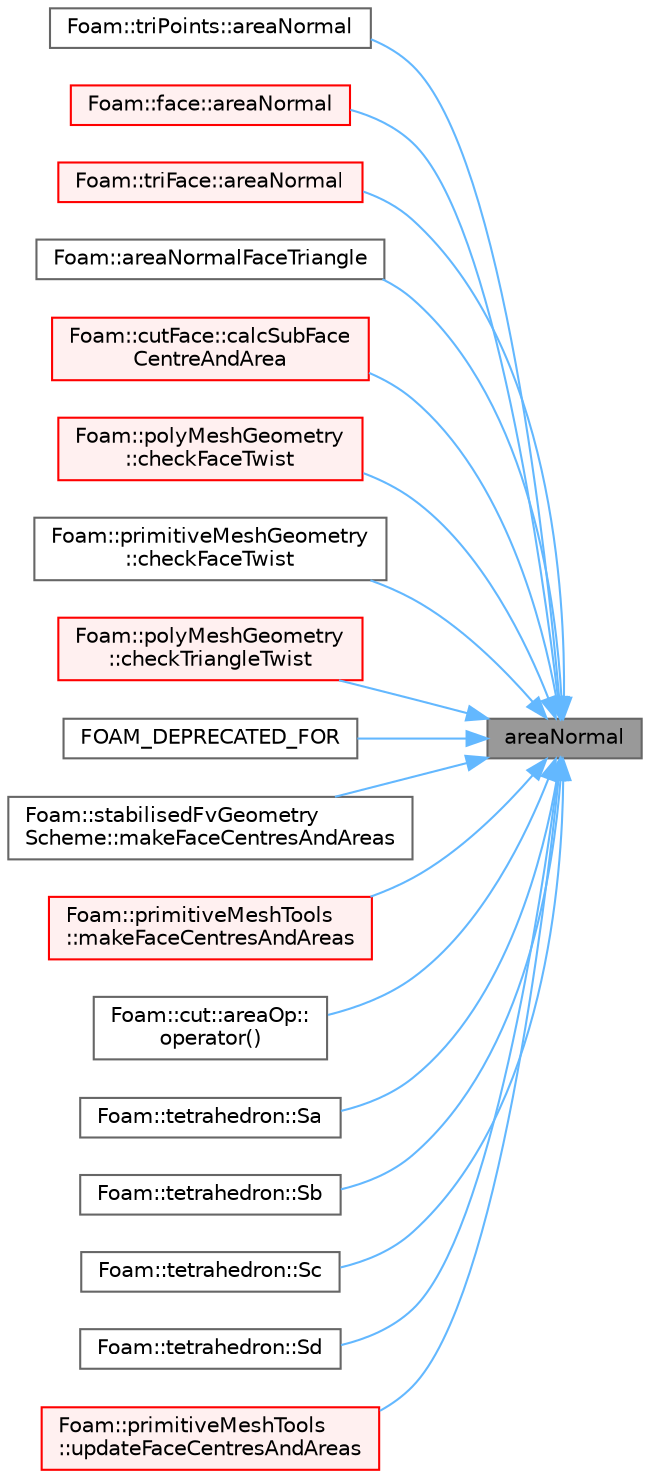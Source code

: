 digraph "areaNormal"
{
 // LATEX_PDF_SIZE
  bgcolor="transparent";
  edge [fontname=Helvetica,fontsize=10,labelfontname=Helvetica,labelfontsize=10];
  node [fontname=Helvetica,fontsize=10,shape=box,height=0.2,width=0.4];
  rankdir="RL";
  Node1 [id="Node000001",label="areaNormal",height=0.2,width=0.4,color="gray40", fillcolor="grey60", style="filled", fontcolor="black",tooltip=" "];
  Node1 -> Node2 [id="edge1_Node000001_Node000002",dir="back",color="steelblue1",style="solid",tooltip=" "];
  Node2 [id="Node000002",label="Foam::triPoints::areaNormal",height=0.2,width=0.4,color="grey40", fillcolor="white", style="filled",URL="$classFoam_1_1triPoints.html#a4698d1c3370b98ee29912b511f4cba88",tooltip=" "];
  Node1 -> Node3 [id="edge2_Node000001_Node000003",dir="back",color="steelblue1",style="solid",tooltip=" "];
  Node3 [id="Node000003",label="Foam::face::areaNormal",height=0.2,width=0.4,color="red", fillcolor="#FFF0F0", style="filled",URL="$classFoam_1_1face.html#acd3e35132562e3ca71e59b0e8225febe",tooltip=" "];
  Node1 -> Node6 [id="edge3_Node000001_Node000006",dir="back",color="steelblue1",style="solid",tooltip=" "];
  Node6 [id="Node000006",label="Foam::triFace::areaNormal",height=0.2,width=0.4,color="red", fillcolor="#FFF0F0", style="filled",URL="$classFoam_1_1triFace.html#ad44de40e08f82740c39816fdfae789ac",tooltip=" "];
  Node1 -> Node8 [id="edge4_Node000001_Node000008",dir="back",color="steelblue1",style="solid",tooltip=" "];
  Node8 [id="Node000008",label="Foam::areaNormalFaceTriangle",height=0.2,width=0.4,color="grey40", fillcolor="white", style="filled",URL="$namespaceFoam.html#ab4fbeef0fb3400e1a25aad1e7dd54523",tooltip=" "];
  Node1 -> Node9 [id="edge5_Node000001_Node000009",dir="back",color="steelblue1",style="solid",tooltip=" "];
  Node9 [id="Node000009",label="Foam::cutFace::calcSubFace\lCentreAndArea",height=0.2,width=0.4,color="red", fillcolor="#FFF0F0", style="filled",URL="$classFoam_1_1cutFace.html#a6f6a30f32970e4fd66a812b3b96eb343",tooltip=" "];
  Node1 -> Node16 [id="edge6_Node000001_Node000016",dir="back",color="steelblue1",style="solid",tooltip=" "];
  Node16 [id="Node000016",label="Foam::polyMeshGeometry\l::checkFaceTwist",height=0.2,width=0.4,color="red", fillcolor="#FFF0F0", style="filled",URL="$classFoam_1_1polyMeshGeometry.html#a1d15f5f7fdae54e4c34b03a0462cd535",tooltip=" "];
  Node1 -> Node18 [id="edge7_Node000001_Node000018",dir="back",color="steelblue1",style="solid",tooltip=" "];
  Node18 [id="Node000018",label="Foam::primitiveMeshGeometry\l::checkFaceTwist",height=0.2,width=0.4,color="grey40", fillcolor="white", style="filled",URL="$classFoam_1_1primitiveMeshGeometry.html#a024a05dbc6d84c1506e13b255ee71518",tooltip=" "];
  Node1 -> Node19 [id="edge8_Node000001_Node000019",dir="back",color="steelblue1",style="solid",tooltip=" "];
  Node19 [id="Node000019",label="Foam::polyMeshGeometry\l::checkTriangleTwist",height=0.2,width=0.4,color="red", fillcolor="#FFF0F0", style="filled",URL="$classFoam_1_1polyMeshGeometry.html#a1cffc7219859f1b1b9ed8a96be57f242",tooltip=" "];
  Node1 -> Node20 [id="edge9_Node000001_Node000020",dir="back",color="steelblue1",style="solid",tooltip=" "];
  Node20 [id="Node000020",label="FOAM_DEPRECATED_FOR",height=0.2,width=0.4,color="grey40", fillcolor="white", style="filled",URL="$classFoam_1_1triangle.html#a2b7d31d81a64d7a02704b0abdaeba587",tooltip=" "];
  Node1 -> Node21 [id="edge10_Node000001_Node000021",dir="back",color="steelblue1",style="solid",tooltip=" "];
  Node21 [id="Node000021",label="Foam::stabilisedFvGeometry\lScheme::makeFaceCentresAndAreas",height=0.2,width=0.4,color="grey40", fillcolor="white", style="filled",URL="$classFoam_1_1stabilisedFvGeometryScheme.html#a3e75f8c52300ebd00b83ca6f7191111e",tooltip=" "];
  Node1 -> Node22 [id="edge11_Node000001_Node000022",dir="back",color="steelblue1",style="solid",tooltip=" "];
  Node22 [id="Node000022",label="Foam::primitiveMeshTools\l::makeFaceCentresAndAreas",height=0.2,width=0.4,color="red", fillcolor="#FFF0F0", style="filled",URL="$classFoam_1_1primitiveMeshTools.html#a081c614c89b5546dec1cd7d54d55c03e",tooltip=" "];
  Node1 -> Node25 [id="edge12_Node000001_Node000025",dir="back",color="steelblue1",style="solid",tooltip=" "];
  Node25 [id="Node000025",label="Foam::cut::areaOp::\loperator()",height=0.2,width=0.4,color="grey40", fillcolor="white", style="filled",URL="$classFoam_1_1cut_1_1areaOp.html#a0bac8710c46ed1ce3eb6577bb7ec5ef0",tooltip=" "];
  Node1 -> Node26 [id="edge13_Node000001_Node000026",dir="back",color="steelblue1",style="solid",tooltip=" "];
  Node26 [id="Node000026",label="Foam::tetrahedron::Sa",height=0.2,width=0.4,color="grey40", fillcolor="white", style="filled",URL="$classFoam_1_1tetrahedron.html#af44626c7daf3c770ee97dcbfa4c7cb14",tooltip=" "];
  Node1 -> Node27 [id="edge14_Node000001_Node000027",dir="back",color="steelblue1",style="solid",tooltip=" "];
  Node27 [id="Node000027",label="Foam::tetrahedron::Sb",height=0.2,width=0.4,color="grey40", fillcolor="white", style="filled",URL="$classFoam_1_1tetrahedron.html#a61010096a5fe4805026349eab1ba25c4",tooltip=" "];
  Node1 -> Node28 [id="edge15_Node000001_Node000028",dir="back",color="steelblue1",style="solid",tooltip=" "];
  Node28 [id="Node000028",label="Foam::tetrahedron::Sc",height=0.2,width=0.4,color="grey40", fillcolor="white", style="filled",URL="$classFoam_1_1tetrahedron.html#a55d706c2ee3f9c9f566c81b536e2a750",tooltip=" "];
  Node1 -> Node29 [id="edge16_Node000001_Node000029",dir="back",color="steelblue1",style="solid",tooltip=" "];
  Node29 [id="Node000029",label="Foam::tetrahedron::Sd",height=0.2,width=0.4,color="grey40", fillcolor="white", style="filled",URL="$classFoam_1_1tetrahedron.html#a281393914ef7e2602808473e5cd4b2c9",tooltip=" "];
  Node1 -> Node30 [id="edge17_Node000001_Node000030",dir="back",color="steelblue1",style="solid",tooltip=" "];
  Node30 [id="Node000030",label="Foam::primitiveMeshTools\l::updateFaceCentresAndAreas",height=0.2,width=0.4,color="red", fillcolor="#FFF0F0", style="filled",URL="$classFoam_1_1primitiveMeshTools.html#aa9e3ec90974d2a3e277f1f9030058a6f",tooltip=" "];
}
